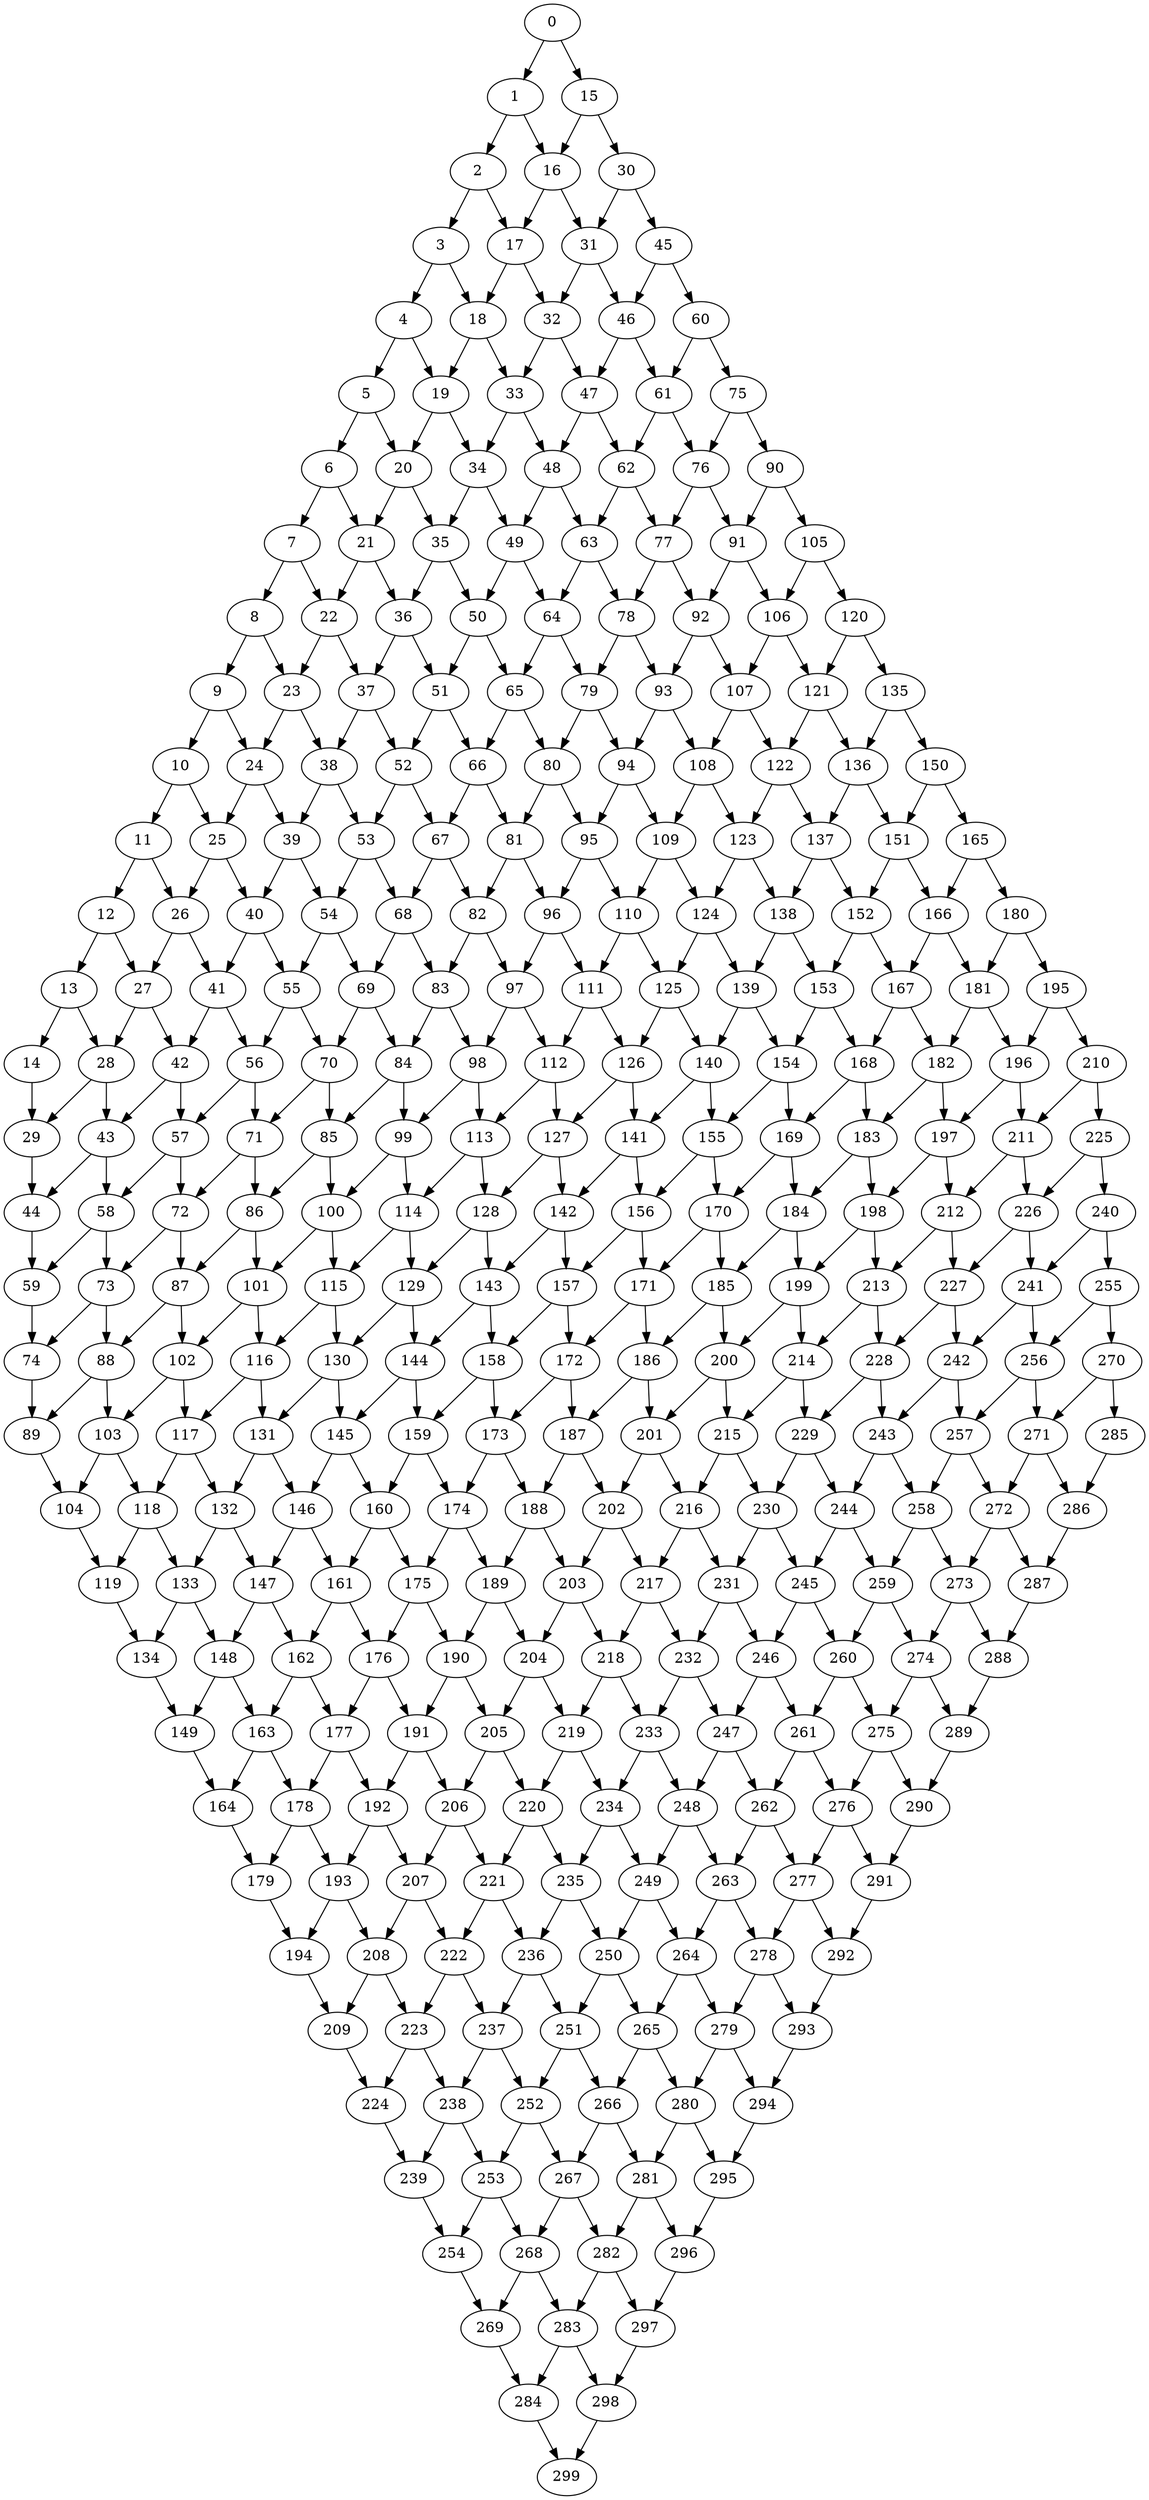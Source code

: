 digraph my_graph {
0;
1;
15;
2;
16;
3;
17;
4;
18;
5;
19;
6;
20;
7;
21;
8;
22;
9;
23;
10;
24;
11;
25;
12;
26;
13;
27;
14;
28;
29;
30;
31;
32;
33;
34;
35;
36;
37;
38;
39;
40;
41;
42;
43;
44;
45;
46;
47;
48;
49;
50;
51;
52;
53;
54;
55;
56;
57;
58;
59;
60;
61;
62;
63;
64;
65;
66;
67;
68;
69;
70;
71;
72;
73;
74;
75;
76;
77;
78;
79;
80;
81;
82;
83;
84;
85;
86;
87;
88;
89;
90;
91;
92;
93;
94;
95;
96;
97;
98;
99;
100;
101;
102;
103;
104;
105;
106;
107;
108;
109;
110;
111;
112;
113;
114;
115;
116;
117;
118;
119;
120;
121;
122;
123;
124;
125;
126;
127;
128;
129;
130;
131;
132;
133;
134;
135;
136;
137;
138;
139;
140;
141;
142;
143;
144;
145;
146;
147;
148;
149;
150;
151;
152;
153;
154;
155;
156;
157;
158;
159;
160;
161;
162;
163;
164;
165;
166;
167;
168;
169;
170;
171;
172;
173;
174;
175;
176;
177;
178;
179;
180;
181;
182;
183;
184;
185;
186;
187;
188;
189;
190;
191;
192;
193;
194;
195;
196;
197;
198;
199;
200;
201;
202;
203;
204;
205;
206;
207;
208;
209;
210;
211;
212;
213;
214;
215;
216;
217;
218;
219;
220;
221;
222;
223;
224;
225;
226;
227;
228;
229;
230;
231;
232;
233;
234;
235;
236;
237;
238;
239;
240;
241;
242;
243;
244;
245;
246;
247;
248;
249;
250;
251;
252;
253;
254;
255;
256;
257;
258;
259;
260;
261;
262;
263;
264;
265;
266;
267;
268;
269;
270;
271;
272;
273;
274;
275;
276;
277;
278;
279;
280;
281;
282;
283;
284;
285;
286;
287;
288;
289;
290;
291;
292;
293;
294;
295;
296;
297;
298;
299;
0->1
0->15
1->2
1->16
2->3
2->17
3->4
3->18
4->5
4->19
5->6
5->20
6->7
6->21
7->8
7->22
8->9
8->23
9->10
9->24
10->11
10->25
11->12
11->26
12->13
12->27
13->14
13->28
14->29
15->16
15->30
16->17
16->31
17->18
17->32
18->19
18->33
19->20
19->34
20->21
20->35
21->22
21->36
22->23
22->37
23->24
23->38
24->25
24->39
25->26
25->40
26->27
26->41
27->28
27->42
28->29
28->43
29->44
30->31
30->45
31->32
31->46
32->33
32->47
33->34
33->48
34->35
34->49
35->36
35->50
36->37
36->51
37->38
37->52
38->39
38->53
39->40
39->54
40->41
40->55
41->42
41->56
42->43
42->57
43->44
43->58
44->59
45->46
45->60
46->47
46->61
47->48
47->62
48->49
48->63
49->50
49->64
50->51
50->65
51->52
51->66
52->53
52->67
53->54
53->68
54->55
54->69
55->56
55->70
56->57
56->71
57->58
57->72
58->59
58->73
59->74
60->61
60->75
61->62
61->76
62->63
62->77
63->64
63->78
64->65
64->79
65->66
65->80
66->67
66->81
67->68
67->82
68->69
68->83
69->70
69->84
70->71
70->85
71->72
71->86
72->73
72->87
73->74
73->88
74->89
75->76
75->90
76->77
76->91
77->78
77->92
78->79
78->93
79->80
79->94
80->81
80->95
81->82
81->96
82->83
82->97
83->84
83->98
84->85
84->99
85->86
85->100
86->87
86->101
87->88
87->102
88->89
88->103
89->104
90->91
90->105
91->92
91->106
92->93
92->107
93->94
93->108
94->95
94->109
95->96
95->110
96->97
96->111
97->98
97->112
98->99
98->113
99->100
99->114
100->101
100->115
101->102
101->116
102->103
102->117
103->104
103->118
104->119
105->106
105->120
106->107
106->121
107->108
107->122
108->109
108->123
109->110
109->124
110->111
110->125
111->112
111->126
112->113
112->127
113->114
113->128
114->115
114->129
115->116
115->130
116->117
116->131
117->118
117->132
118->119
118->133
119->134
120->121
120->135
121->122
121->136
122->123
122->137
123->124
123->138
124->125
124->139
125->126
125->140
126->127
126->141
127->128
127->142
128->129
128->143
129->130
129->144
130->131
130->145
131->132
131->146
132->133
132->147
133->134
133->148
134->149
135->136
135->150
136->137
136->151
137->138
137->152
138->139
138->153
139->140
139->154
140->141
140->155
141->142
141->156
142->143
142->157
143->144
143->158
144->145
144->159
145->146
145->160
146->147
146->161
147->148
147->162
148->149
148->163
149->164
150->151
150->165
151->152
151->166
152->153
152->167
153->154
153->168
154->155
154->169
155->156
155->170
156->157
156->171
157->158
157->172
158->159
158->173
159->160
159->174
160->161
160->175
161->162
161->176
162->163
162->177
163->164
163->178
164->179
165->166
165->180
166->167
166->181
167->168
167->182
168->169
168->183
169->170
169->184
170->171
170->185
171->172
171->186
172->173
172->187
173->174
173->188
174->175
174->189
175->176
175->190
176->177
176->191
177->178
177->192
178->179
178->193
179->194
180->181
180->195
181->182
181->196
182->183
182->197
183->184
183->198
184->185
184->199
185->186
185->200
186->187
186->201
187->188
187->202
188->189
188->203
189->190
189->204
190->191
190->205
191->192
191->206
192->193
192->207
193->194
193->208
194->209
195->196
195->210
196->197
196->211
197->198
197->212
198->199
198->213
199->200
199->214
200->201
200->215
201->202
201->216
202->203
202->217
203->204
203->218
204->205
204->219
205->206
205->220
206->207
206->221
207->208
207->222
208->209
208->223
209->224
210->211
210->225
211->212
211->226
212->213
212->227
213->214
213->228
214->215
214->229
215->216
215->230
216->217
216->231
217->218
217->232
218->219
218->233
219->220
219->234
220->221
220->235
221->222
221->236
222->223
222->237
223->224
223->238
224->239
225->226
225->240
226->227
226->241
227->228
227->242
228->229
228->243
229->230
229->244
230->231
230->245
231->232
231->246
232->233
232->247
233->234
233->248
234->235
234->249
235->236
235->250
236->237
236->251
237->238
237->252
238->239
238->253
239->254
240->241
240->255
241->242
241->256
242->243
242->257
243->244
243->258
244->245
244->259
245->246
245->260
246->247
246->261
247->248
247->262
248->249
248->263
249->250
249->264
250->251
250->265
251->252
251->266
252->253
252->267
253->254
253->268
254->269
255->256
255->270
256->257
256->271
257->258
257->272
258->259
258->273
259->260
259->274
260->261
260->275
261->262
261->276
262->263
262->277
263->264
263->278
264->265
264->279
265->266
265->280
266->267
266->281
267->268
267->282
268->269
268->283
269->284
270->271
270->285
271->272
271->286
272->273
272->287
273->274
273->288
274->275
274->289
275->276
275->290
276->277
276->291
277->278
277->292
278->279
278->293
279->280
279->294
280->281
280->295
281->282
281->296
282->283
282->297
283->284
283->298
284->299
285->286
286->287
287->288
288->289
289->290
290->291
291->292
292->293
293->294
294->295
295->296
296->297
297->298
298->299
}